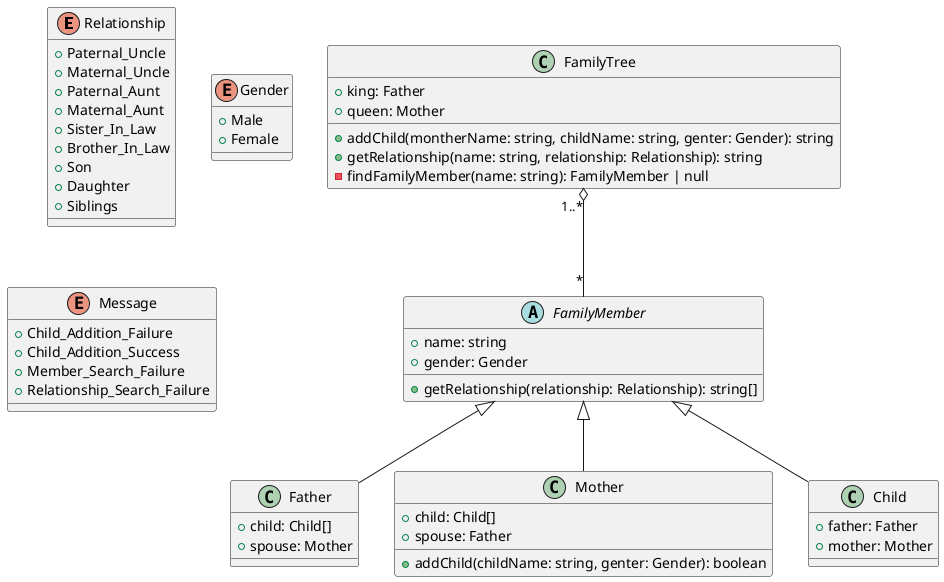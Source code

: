 @startuml class diagram 

enum Relationship {
   +Paternal_Uncle 
   +Maternal_Uncle
   +Paternal_Aunt
   +Maternal_Aunt
   +Sister_In_Law
   +Brother_In_Law
   +Son
   +Daughter
   +Siblings
}

enum Gender {
    +Male
    +Female
}

enum Message {
    +Child_Addition_Failure
    +Child_Addition_Success
    +Member_Search_Failure
    +Relationship_Search_Failure
}

class FamilyTree {
    +king: Father
    +queen: Mother
    +addChild(montherName: string, childName: string, genter: Gender): string 
    +getRelationship(name: string, relationship: Relationship): string
    -findFamilyMember(name: string): FamilyMember | null 
}

abstract FamilyMember {
    +name: string
    +gender: Gender
    +getRelationship(relationship: Relationship): string[]
}

class Father {
    +child: Child[]
    +spouse: Mother
}

class Mother {
    +child: Child[]
    +spouse: Father 
    +addChild(childName: string, genter: Gender): boolean
}

class Child {
    +father: Father
    +mother: Mother
}

FamilyTree "1..*" o-- "*" FamilyMember

FamilyMember <|-- Father
FamilyMember <|--  Mother
FamilyMember <|--  Child 

@enduml